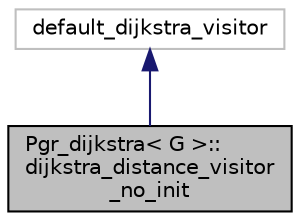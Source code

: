 digraph "Pgr_dijkstra&lt; G &gt;::dijkstra_distance_visitor_no_init"
{
  edge [fontname="Helvetica",fontsize="10",labelfontname="Helvetica",labelfontsize="10"];
  node [fontname="Helvetica",fontsize="10",shape=record];
  Node1 [label="Pgr_dijkstra\< G \>::\ldijkstra_distance_visitor\l_no_init",height=0.2,width=0.4,color="black", fillcolor="grey75", style="filled" fontcolor="black"];
  Node2 -> Node1 [dir="back",color="midnightblue",fontsize="10",style="solid",fontname="Helvetica"];
  Node2 [label="default_dijkstra_visitor",height=0.2,width=0.4,color="grey75", fillcolor="white", style="filled"];
}
